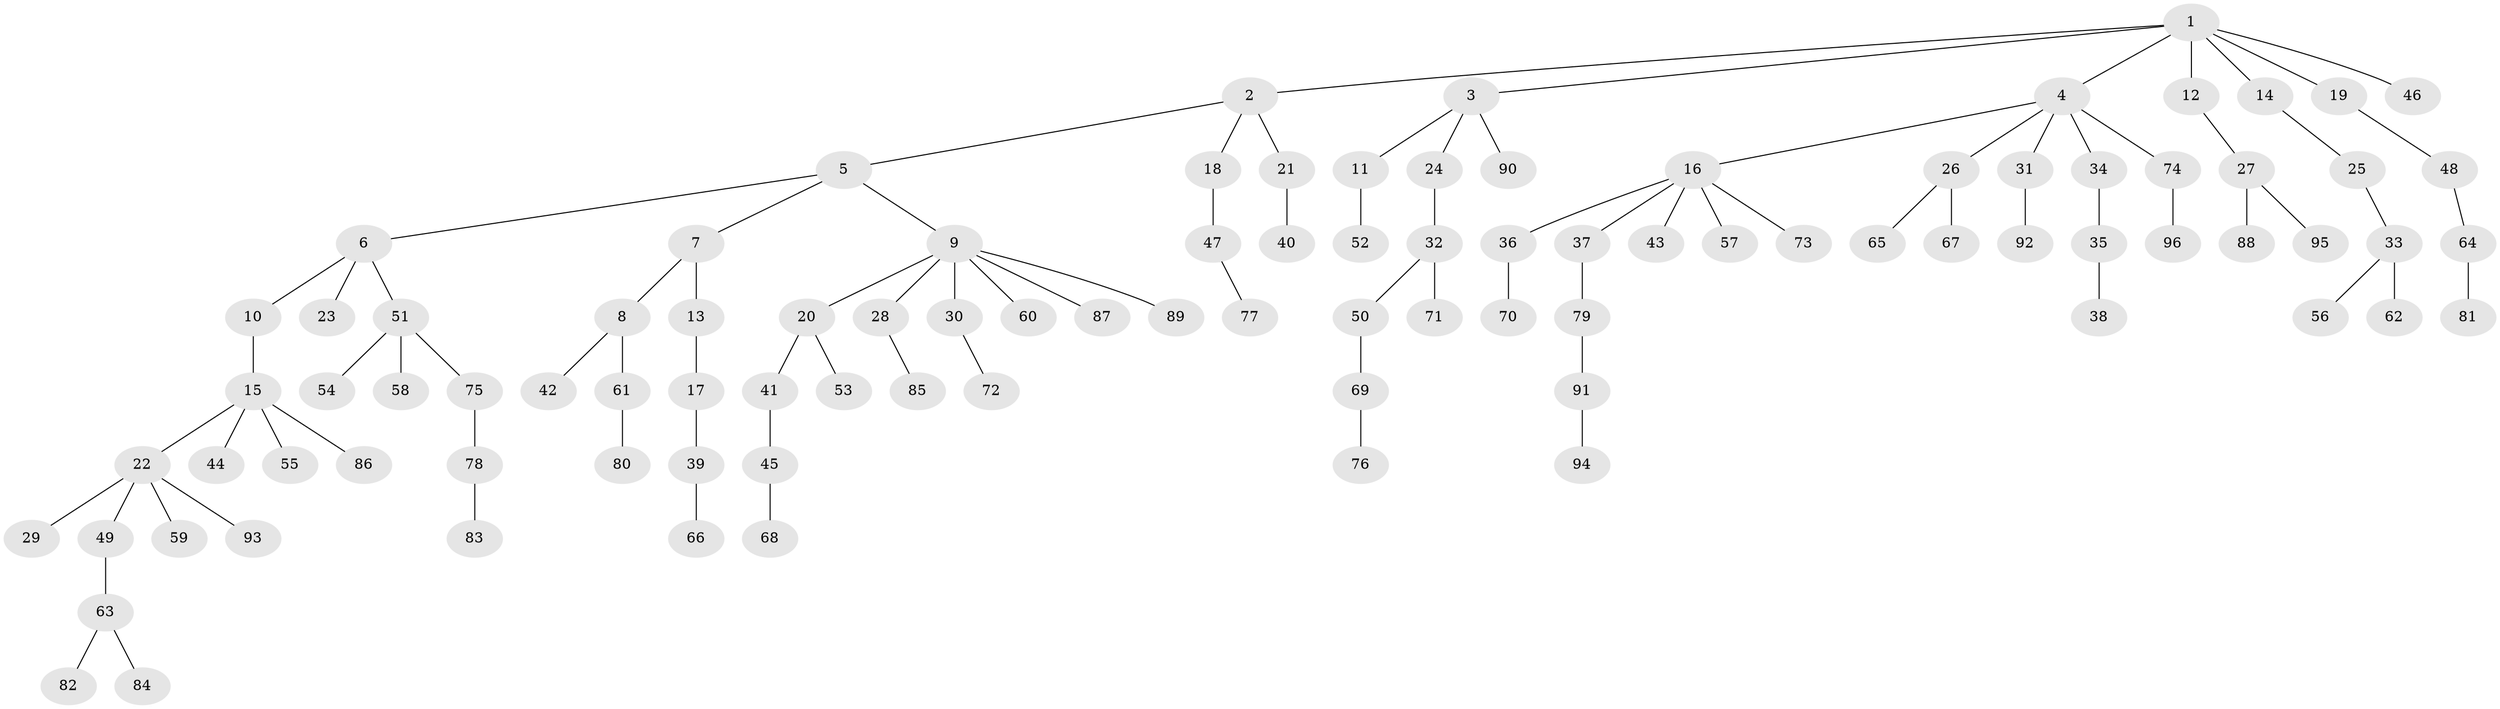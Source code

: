 // Generated by graph-tools (version 1.1) at 2025/15/03/09/25 04:15:35]
// undirected, 96 vertices, 95 edges
graph export_dot {
graph [start="1"]
  node [color=gray90,style=filled];
  1;
  2;
  3;
  4;
  5;
  6;
  7;
  8;
  9;
  10;
  11;
  12;
  13;
  14;
  15;
  16;
  17;
  18;
  19;
  20;
  21;
  22;
  23;
  24;
  25;
  26;
  27;
  28;
  29;
  30;
  31;
  32;
  33;
  34;
  35;
  36;
  37;
  38;
  39;
  40;
  41;
  42;
  43;
  44;
  45;
  46;
  47;
  48;
  49;
  50;
  51;
  52;
  53;
  54;
  55;
  56;
  57;
  58;
  59;
  60;
  61;
  62;
  63;
  64;
  65;
  66;
  67;
  68;
  69;
  70;
  71;
  72;
  73;
  74;
  75;
  76;
  77;
  78;
  79;
  80;
  81;
  82;
  83;
  84;
  85;
  86;
  87;
  88;
  89;
  90;
  91;
  92;
  93;
  94;
  95;
  96;
  1 -- 2;
  1 -- 3;
  1 -- 4;
  1 -- 12;
  1 -- 14;
  1 -- 19;
  1 -- 46;
  2 -- 5;
  2 -- 18;
  2 -- 21;
  3 -- 11;
  3 -- 24;
  3 -- 90;
  4 -- 16;
  4 -- 26;
  4 -- 31;
  4 -- 34;
  4 -- 74;
  5 -- 6;
  5 -- 7;
  5 -- 9;
  6 -- 10;
  6 -- 23;
  6 -- 51;
  7 -- 8;
  7 -- 13;
  8 -- 42;
  8 -- 61;
  9 -- 20;
  9 -- 28;
  9 -- 30;
  9 -- 60;
  9 -- 87;
  9 -- 89;
  10 -- 15;
  11 -- 52;
  12 -- 27;
  13 -- 17;
  14 -- 25;
  15 -- 22;
  15 -- 44;
  15 -- 55;
  15 -- 86;
  16 -- 36;
  16 -- 37;
  16 -- 43;
  16 -- 57;
  16 -- 73;
  17 -- 39;
  18 -- 47;
  19 -- 48;
  20 -- 41;
  20 -- 53;
  21 -- 40;
  22 -- 29;
  22 -- 49;
  22 -- 59;
  22 -- 93;
  24 -- 32;
  25 -- 33;
  26 -- 65;
  26 -- 67;
  27 -- 88;
  27 -- 95;
  28 -- 85;
  30 -- 72;
  31 -- 92;
  32 -- 50;
  32 -- 71;
  33 -- 56;
  33 -- 62;
  34 -- 35;
  35 -- 38;
  36 -- 70;
  37 -- 79;
  39 -- 66;
  41 -- 45;
  45 -- 68;
  47 -- 77;
  48 -- 64;
  49 -- 63;
  50 -- 69;
  51 -- 54;
  51 -- 58;
  51 -- 75;
  61 -- 80;
  63 -- 82;
  63 -- 84;
  64 -- 81;
  69 -- 76;
  74 -- 96;
  75 -- 78;
  78 -- 83;
  79 -- 91;
  91 -- 94;
}
